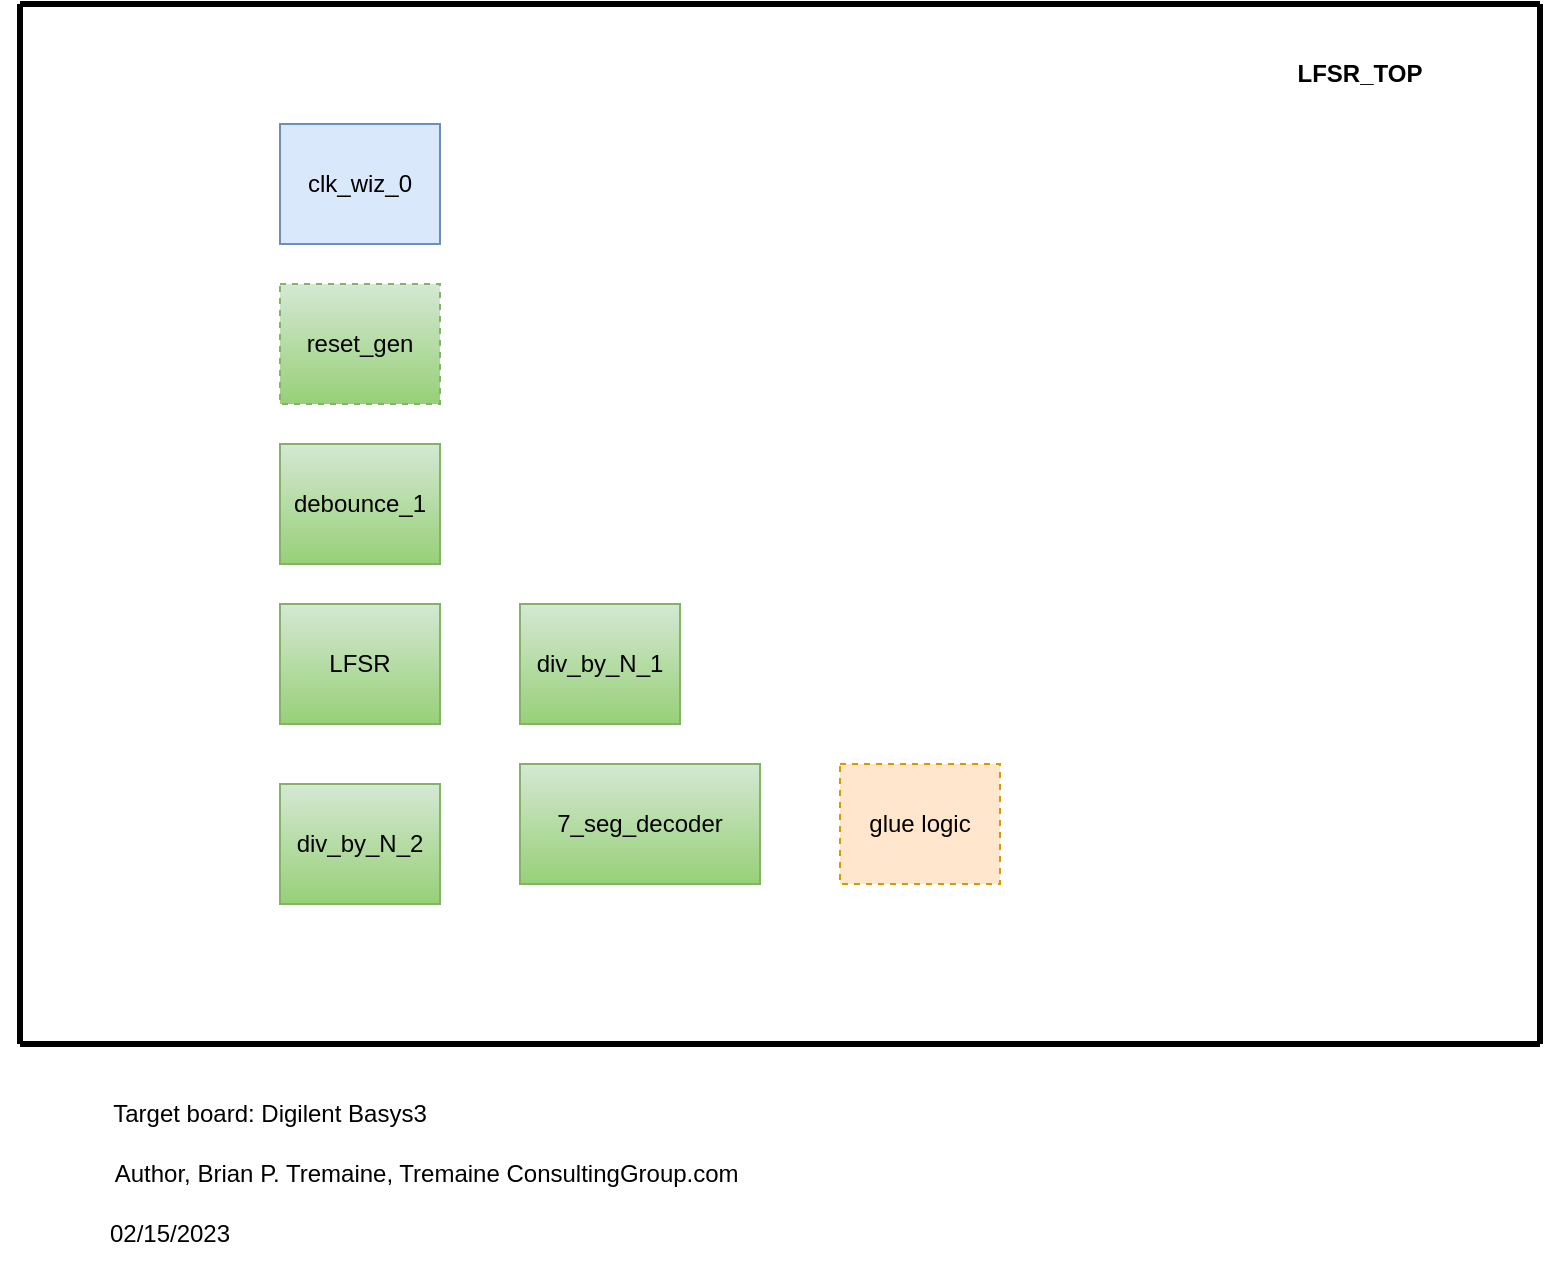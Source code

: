 <mxfile version="20.8.10" type="device"><diagram id="JNHTlV0T5jY2uMNbeVfa" name="Page-1"><mxGraphModel dx="1135" dy="828" grid="0" gridSize="10" guides="1" tooltips="1" connect="1" arrows="1" fold="1" page="1" pageScale="1" pageWidth="1100" pageHeight="850" math="0" shadow="0"><root><mxCell id="0"/><mxCell id="1" parent="0"/><mxCell id="6v89Rnk703dZ9XYqTvZf-1" value="debounce_1" style="rounded=0;whiteSpace=wrap;html=1;fillColor=#d5e8d4;strokeColor=#82b366;gradientColor=#97d077;" parent="1" vertex="1"><mxGeometry x="240" y="380" width="80" height="60" as="geometry"/></mxCell><mxCell id="6v89Rnk703dZ9XYqTvZf-2" value="LFSR" style="rounded=0;whiteSpace=wrap;html=1;fillColor=#d5e8d4;strokeColor=#82b366;gradientColor=#97d077;" parent="1" vertex="1"><mxGeometry x="240" y="460" width="80" height="60" as="geometry"/></mxCell><mxCell id="6v89Rnk703dZ9XYqTvZf-4" value="7_seg_decoder" style="rounded=0;whiteSpace=wrap;html=1;fillColor=#d5e8d4;strokeColor=#82b366;gradientColor=#97d077;" parent="1" vertex="1"><mxGeometry x="360" y="540" width="120" height="60" as="geometry"/></mxCell><mxCell id="6v89Rnk703dZ9XYqTvZf-25" value="" style="endArrow=none;html=1;rounded=0;strokeWidth=3;" parent="1" edge="1"><mxGeometry width="50" height="50" relative="1" as="geometry"><mxPoint x="110" y="160" as="sourcePoint"/><mxPoint x="870" y="160" as="targetPoint"/></mxGeometry></mxCell><mxCell id="6v89Rnk703dZ9XYqTvZf-26" value="" style="endArrow=none;html=1;rounded=0;strokeWidth=3;" parent="1" edge="1"><mxGeometry width="50" height="50" relative="1" as="geometry"><mxPoint x="110" y="680" as="sourcePoint"/><mxPoint x="870" y="680" as="targetPoint"/></mxGeometry></mxCell><mxCell id="6v89Rnk703dZ9XYqTvZf-27" value="" style="endArrow=none;html=1;rounded=0;strokeWidth=3;" parent="1" edge="1"><mxGeometry width="50" height="50" relative="1" as="geometry"><mxPoint x="110" y="160" as="sourcePoint"/><mxPoint x="110" y="680" as="targetPoint"/></mxGeometry></mxCell><mxCell id="6v89Rnk703dZ9XYqTvZf-28" value="" style="endArrow=none;html=1;rounded=0;strokeWidth=3;" parent="1" edge="1"><mxGeometry width="50" height="50" relative="1" as="geometry"><mxPoint x="870" y="160" as="sourcePoint"/><mxPoint x="870" y="680" as="targetPoint"/></mxGeometry></mxCell><mxCell id="6v89Rnk703dZ9XYqTvZf-37" value="&lt;b&gt;LFSR_TOP&lt;/b&gt;" style="text;html=1;strokeColor=none;fillColor=none;align=center;verticalAlign=middle;whiteSpace=wrap;rounded=0;" parent="1" vertex="1"><mxGeometry x="750" y="180" width="60" height="30" as="geometry"/></mxCell><mxCell id="6v89Rnk703dZ9XYqTvZf-38" value="Target board: Digilent Basys3" style="text;html=1;strokeColor=none;fillColor=none;align=center;verticalAlign=middle;whiteSpace=wrap;rounded=0;" parent="1" vertex="1"><mxGeometry x="150" y="700" width="170" height="30" as="geometry"/></mxCell><mxCell id="6v89Rnk703dZ9XYqTvZf-39" value="glue logic" style="rounded=0;whiteSpace=wrap;html=1;dashed=1;fillColor=#ffe6cc;strokeColor=#d79b00;" parent="1" vertex="1"><mxGeometry x="520" y="540" width="80" height="60" as="geometry"/></mxCell><mxCell id="nSzzYBK77VwPbl8LQydo-12" value="reset_gen" style="rounded=0;whiteSpace=wrap;html=1;dashed=1;fillColor=#d5e8d4;strokeColor=#82b366;gradientColor=#97d077;" parent="1" vertex="1"><mxGeometry x="240" y="300" width="80" height="60" as="geometry"/></mxCell><mxCell id="Af8_R-7plan7QqxDsOlp-18" style="edgeStyle=orthogonalEdgeStyle;rounded=0;orthogonalLoop=1;jettySize=auto;html=1;exitX=0.5;exitY=1;exitDx=0;exitDy=0;" parent="1" edge="1"><mxGeometry relative="1" as="geometry"><mxPoint x="625" y="230" as="sourcePoint"/><mxPoint x="625" y="230" as="targetPoint"/></mxGeometry></mxCell><mxCell id="aKZ3P-jAK8ALWvD9FBp2-1" value="Author, Brian P. Tremaine, Tremaine ConsultingGroup.com&amp;nbsp;" style="text;html=1;strokeColor=none;fillColor=none;align=center;verticalAlign=middle;whiteSpace=wrap;rounded=0;" parent="1" vertex="1"><mxGeometry x="150" y="730" width="330" height="30" as="geometry"/></mxCell><mxCell id="nSzzYBK77VwPbl8LQydo-8" value="clk_wiz_0" style="rounded=0;whiteSpace=wrap;html=1;fillColor=#dae8fc;strokeColor=#6c8ebf;" parent="1" vertex="1"><mxGeometry x="240" y="220" width="80" height="60" as="geometry"/></mxCell><mxCell id="55TwboYr8SaJao03NA6Z-9" value="div_by_N_1" style="rounded=0;whiteSpace=wrap;html=1;fillColor=#d5e8d4;strokeColor=#82b366;gradientColor=#97d077;" parent="1" vertex="1"><mxGeometry x="360" y="460" width="80" height="60" as="geometry"/></mxCell><mxCell id="55TwboYr8SaJao03NA6Z-29" value="div_by_N_2" style="rounded=0;whiteSpace=wrap;html=1;fillColor=#d5e8d4;strokeColor=#82b366;gradientColor=#97d077;" parent="1" vertex="1"><mxGeometry x="240" y="550" width="80" height="60" as="geometry"/></mxCell><mxCell id="55TwboYr8SaJao03NA6Z-48" value="02/15/2023" style="text;html=1;strokeColor=none;fillColor=none;align=center;verticalAlign=middle;whiteSpace=wrap;rounded=0;" parent="1" vertex="1"><mxGeometry x="100" y="760" width="170" height="30" as="geometry"/></mxCell></root></mxGraphModel></diagram></mxfile>
